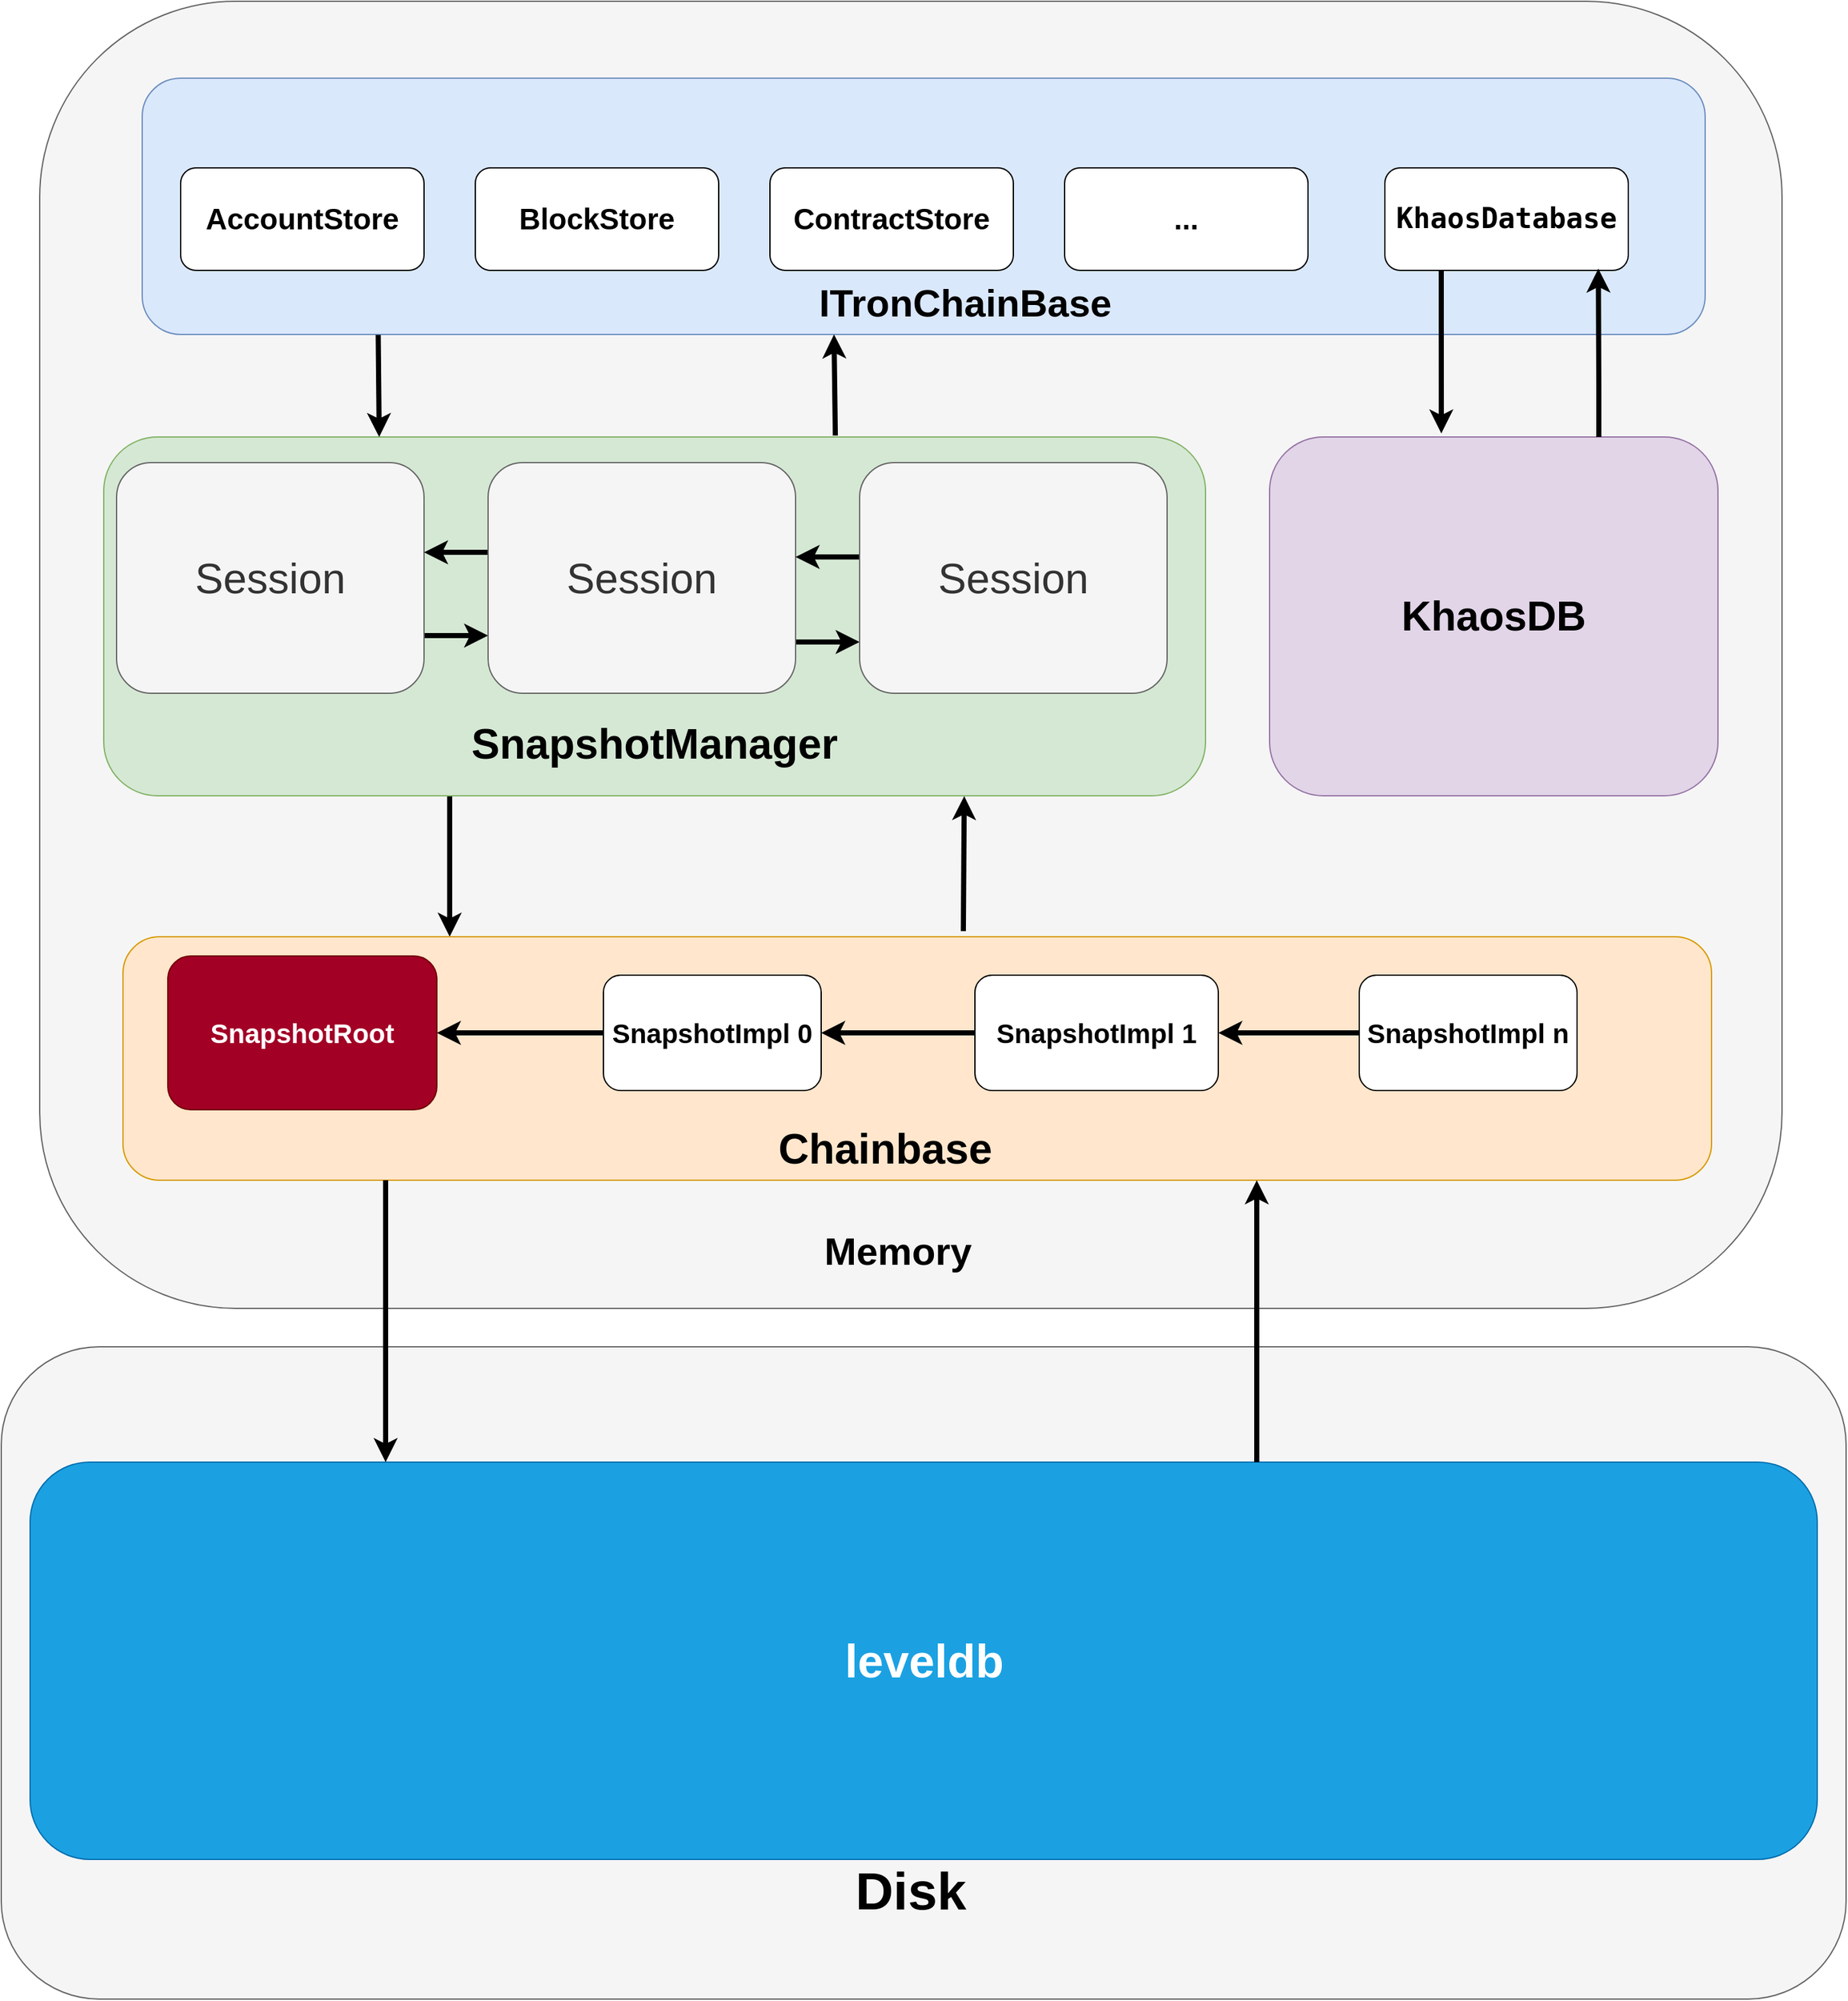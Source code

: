 <mxfile version="20.2.4" type="github">
  <diagram id="pWBxaIBoDNs736sIazqd" name="第 1 页">
    <mxGraphModel dx="2088" dy="672" grid="1" gridSize="10" guides="1" tooltips="1" connect="1" arrows="1" fold="1" page="1" pageScale="1" pageWidth="827" pageHeight="1169" math="0" shadow="0">
      <root>
        <mxCell id="0" />
        <mxCell id="1" parent="0" />
        <mxCell id="UKfnxawZgVlUQVp_VntX-61" value="" style="rounded=1;whiteSpace=wrap;html=1;fontSize=21;fillColor=#f5f5f5;fontColor=#333333;strokeColor=#666666;" vertex="1" parent="1">
          <mxGeometry x="-70" y="1150" width="1440" height="509" as="geometry" />
        </mxCell>
        <mxCell id="UKfnxawZgVlUQVp_VntX-5" value="" style="rounded=1;whiteSpace=wrap;html=1;fontSize=19;fillColor=#f5f5f5;fontColor=#333333;strokeColor=#666666;" vertex="1" parent="1">
          <mxGeometry x="-40" y="100" width="1360" height="1020" as="geometry" />
        </mxCell>
        <mxCell id="UKfnxawZgVlUQVp_VntX-2" value="&lt;font style=&quot;font-size: 36px;&quot;&gt;leveldb&lt;/font&gt;" style="rounded=1;whiteSpace=wrap;html=1;fontStyle=1;fontSize=19;fillColor=#1ba1e2;strokeColor=#006EAF;fontColor=#ffffff;" vertex="1" parent="1">
          <mxGeometry x="-47.5" y="1240" width="1395" height="310" as="geometry" />
        </mxCell>
        <mxCell id="UKfnxawZgVlUQVp_VntX-3" value="&lt;b&gt;&lt;font style=&quot;font-size: 32px;&quot;&gt;KhaosDB&lt;/font&gt;&lt;/b&gt;" style="rounded=1;whiteSpace=wrap;html=1;fontSize=19;fillColor=#e1d5e7;strokeColor=#9673a6;" vertex="1" parent="1">
          <mxGeometry x="920" y="440" width="350" height="280" as="geometry" />
        </mxCell>
        <mxCell id="UKfnxawZgVlUQVp_VntX-21" style="edgeStyle=orthogonalEdgeStyle;rounded=0;orthogonalLoop=1;jettySize=auto;html=1;fontSize=19;strokeWidth=4;" edge="1" parent="1" source="UKfnxawZgVlUQVp_VntX-4" target="UKfnxawZgVlUQVp_VntX-9">
          <mxGeometry relative="1" as="geometry">
            <Array as="points">
              <mxPoint x="280" y="730" />
              <mxPoint x="280" y="730" />
            </Array>
          </mxGeometry>
        </mxCell>
        <mxCell id="UKfnxawZgVlUQVp_VntX-9" value="" style="rounded=1;whiteSpace=wrap;html=1;fontSize=19;fillColor=#ffe6cc;strokeColor=#d79b00;" vertex="1" parent="1">
          <mxGeometry x="25" y="830" width="1240" height="190" as="geometry" />
        </mxCell>
        <mxCell id="UKfnxawZgVlUQVp_VntX-54" style="edgeStyle=orthogonalEdgeStyle;rounded=0;orthogonalLoop=1;jettySize=auto;html=1;fontSize=33;strokeWidth=4;" edge="1" parent="1" source="UKfnxawZgVlUQVp_VntX-2" target="UKfnxawZgVlUQVp_VntX-9">
          <mxGeometry relative="1" as="geometry">
            <Array as="points">
              <mxPoint x="910" y="1070" />
              <mxPoint x="910" y="1070" />
            </Array>
          </mxGeometry>
        </mxCell>
        <mxCell id="UKfnxawZgVlUQVp_VntX-4" value="&lt;font size=&quot;1&quot; style=&quot;&quot;&gt;&lt;b style=&quot;font-size: 33px;&quot;&gt;&lt;br&gt;&lt;br&gt;&lt;br&gt;&lt;br&gt;&lt;br&gt;SnapshotManager&lt;/b&gt;&lt;/font&gt;" style="rounded=1;whiteSpace=wrap;html=1;fontSize=19;fillColor=#d5e8d4;strokeColor=#82b366;" vertex="1" parent="1">
          <mxGeometry x="10" y="440" width="860" height="280" as="geometry" />
        </mxCell>
        <mxCell id="UKfnxawZgVlUQVp_VntX-14" value="" style="edgeStyle=orthogonalEdgeStyle;rounded=0;orthogonalLoop=1;jettySize=auto;html=1;fontSize=19;strokeWidth=4;" edge="1" parent="1" source="UKfnxawZgVlUQVp_VntX-10" target="UKfnxawZgVlUQVp_VntX-13">
          <mxGeometry relative="1" as="geometry" />
        </mxCell>
        <mxCell id="UKfnxawZgVlUQVp_VntX-10" value="SnapshotImpl n" style="rounded=1;whiteSpace=wrap;html=1;fontSize=21;fontStyle=1" vertex="1" parent="1">
          <mxGeometry x="990" y="860" width="170" height="90" as="geometry" />
        </mxCell>
        <mxCell id="UKfnxawZgVlUQVp_VntX-16" value="" style="edgeStyle=orthogonalEdgeStyle;rounded=0;orthogonalLoop=1;jettySize=auto;html=1;fontSize=19;strokeWidth=4;" edge="1" parent="1" source="UKfnxawZgVlUQVp_VntX-13" target="UKfnxawZgVlUQVp_VntX-15">
          <mxGeometry relative="1" as="geometry" />
        </mxCell>
        <mxCell id="UKfnxawZgVlUQVp_VntX-13" value="SnapshotImpl 1" style="rounded=1;whiteSpace=wrap;html=1;fontSize=21;fontStyle=1" vertex="1" parent="1">
          <mxGeometry x="690" y="860" width="190" height="90" as="geometry" />
        </mxCell>
        <mxCell id="UKfnxawZgVlUQVp_VntX-18" value="" style="edgeStyle=orthogonalEdgeStyle;rounded=0;orthogonalLoop=1;jettySize=auto;html=1;fontSize=19;strokeWidth=4;" edge="1" parent="1" source="UKfnxawZgVlUQVp_VntX-15" target="UKfnxawZgVlUQVp_VntX-17">
          <mxGeometry relative="1" as="geometry" />
        </mxCell>
        <mxCell id="UKfnxawZgVlUQVp_VntX-15" value="SnapshotImpl 0" style="rounded=1;whiteSpace=wrap;html=1;fontSize=21;fontStyle=1" vertex="1" parent="1">
          <mxGeometry x="400" y="860" width="170" height="90" as="geometry" />
        </mxCell>
        <mxCell id="UKfnxawZgVlUQVp_VntX-25" value="" style="rounded=1;whiteSpace=wrap;html=1;fontSize=30;fillColor=#dae8fc;strokeColor=#6c8ebf;" vertex="1" parent="1">
          <mxGeometry x="40" y="160" width="1220" height="200" as="geometry" />
        </mxCell>
        <mxCell id="UKfnxawZgVlUQVp_VntX-53" style="edgeStyle=orthogonalEdgeStyle;rounded=0;orthogonalLoop=1;jettySize=auto;html=1;fontSize=33;strokeWidth=4;" edge="1" parent="1" source="UKfnxawZgVlUQVp_VntX-9">
          <mxGeometry relative="1" as="geometry">
            <mxPoint x="230" y="1240" as="targetPoint" />
            <Array as="points">
              <mxPoint x="230" y="1060" />
              <mxPoint x="230" y="1060" />
            </Array>
          </mxGeometry>
        </mxCell>
        <mxCell id="UKfnxawZgVlUQVp_VntX-17" value="SnapshotRoot" style="rounded=1;whiteSpace=wrap;html=1;fontSize=21;fontStyle=1;fillColor=#a20025;strokeColor=#6F0000;fontColor=#ffffff;" vertex="1" parent="1">
          <mxGeometry x="60" y="845" width="210" height="120" as="geometry" />
        </mxCell>
        <mxCell id="UKfnxawZgVlUQVp_VntX-23" value="&lt;b&gt;Memory&lt;/b&gt;" style="text;html=1;strokeColor=none;fillColor=none;align=center;verticalAlign=middle;whiteSpace=wrap;rounded=0;fontSize=30;" vertex="1" parent="1">
          <mxGeometry x="600" y="1060" width="60" height="30" as="geometry" />
        </mxCell>
        <mxCell id="UKfnxawZgVlUQVp_VntX-22" value="AccountStore" style="rounded=1;whiteSpace=wrap;html=1;fontSize=23;fontStyle=1" vertex="1" parent="1">
          <mxGeometry x="70" y="230" width="190" height="80" as="geometry" />
        </mxCell>
        <mxCell id="UKfnxawZgVlUQVp_VntX-26" value="&lt;b&gt;ITronChainBase&lt;/b&gt;" style="text;html=1;strokeColor=none;fillColor=none;align=center;verticalAlign=middle;whiteSpace=wrap;rounded=0;fontSize=30;" vertex="1" parent="1">
          <mxGeometry x="630" y="320" width="105" height="30" as="geometry" />
        </mxCell>
        <mxCell id="UKfnxawZgVlUQVp_VntX-27" value="BlockStore" style="rounded=1;whiteSpace=wrap;html=1;fontSize=23;fontStyle=1" vertex="1" parent="1">
          <mxGeometry x="300" y="230" width="190" height="80" as="geometry" />
        </mxCell>
        <mxCell id="UKfnxawZgVlUQVp_VntX-28" value="ContractStore" style="rounded=1;whiteSpace=wrap;html=1;fontSize=23;fontStyle=1" vertex="1" parent="1">
          <mxGeometry x="530" y="230" width="190" height="80" as="geometry" />
        </mxCell>
        <mxCell id="UKfnxawZgVlUQVp_VntX-33" value="" style="endArrow=classic;html=1;rounded=0;fontSize=26;entryX=0.25;entryY=0;entryDx=0;entryDy=0;exitX=0.151;exitY=1.002;exitDx=0;exitDy=0;exitPerimeter=0;strokeWidth=4;" edge="1" parent="1" source="UKfnxawZgVlUQVp_VntX-25" target="UKfnxawZgVlUQVp_VntX-4">
          <mxGeometry width="50" height="50" relative="1" as="geometry">
            <mxPoint x="250" y="400" as="sourcePoint" />
            <mxPoint x="300" y="350" as="targetPoint" />
          </mxGeometry>
        </mxCell>
        <mxCell id="UKfnxawZgVlUQVp_VntX-35" value="" style="endArrow=classic;html=1;rounded=0;fontSize=26;exitX=0.664;exitY=-0.004;exitDx=0;exitDy=0;exitPerimeter=0;strokeWidth=4;" edge="1" parent="1" source="UKfnxawZgVlUQVp_VntX-4">
          <mxGeometry width="50" height="50" relative="1" as="geometry">
            <mxPoint x="530" y="410" as="sourcePoint" />
            <mxPoint x="580" y="360" as="targetPoint" />
          </mxGeometry>
        </mxCell>
        <mxCell id="UKfnxawZgVlUQVp_VntX-36" value="" style="endArrow=classic;html=1;rounded=0;fontSize=26;strokeWidth=4;exitX=0.529;exitY=-0.023;exitDx=0;exitDy=0;exitPerimeter=0;entryX=0.781;entryY=1.001;entryDx=0;entryDy=0;entryPerimeter=0;" edge="1" parent="1" source="UKfnxawZgVlUQVp_VntX-9" target="UKfnxawZgVlUQVp_VntX-4">
          <mxGeometry width="50" height="50" relative="1" as="geometry">
            <mxPoint x="680" y="740" as="sourcePoint" />
            <mxPoint x="680" y="730" as="targetPoint" />
          </mxGeometry>
        </mxCell>
        <mxCell id="UKfnxawZgVlUQVp_VntX-42" style="edgeStyle=orthogonalEdgeStyle;rounded=0;orthogonalLoop=1;jettySize=auto;html=1;exitX=1;exitY=0.75;exitDx=0;exitDy=0;entryX=0;entryY=0.75;entryDx=0;entryDy=0;fontSize=33;strokeWidth=4;" edge="1" parent="1" source="UKfnxawZgVlUQVp_VntX-37" target="UKfnxawZgVlUQVp_VntX-38">
          <mxGeometry relative="1" as="geometry" />
        </mxCell>
        <mxCell id="UKfnxawZgVlUQVp_VntX-37" value="Session" style="rounded=1;whiteSpace=wrap;html=1;fontSize=33;fillColor=#f5f5f5;fontColor=#333333;strokeColor=#666666;" vertex="1" parent="1">
          <mxGeometry x="20" y="460" width="240" height="180" as="geometry" />
        </mxCell>
        <mxCell id="UKfnxawZgVlUQVp_VntX-40" style="edgeStyle=orthogonalEdgeStyle;rounded=0;orthogonalLoop=1;jettySize=auto;html=1;fontSize=33;strokeWidth=4;" edge="1" parent="1" source="UKfnxawZgVlUQVp_VntX-38" target="UKfnxawZgVlUQVp_VntX-39">
          <mxGeometry relative="1" as="geometry">
            <Array as="points">
              <mxPoint x="560" y="600" />
              <mxPoint x="560" y="600" />
            </Array>
          </mxGeometry>
        </mxCell>
        <mxCell id="UKfnxawZgVlUQVp_VntX-41" value="" style="edgeStyle=orthogonalEdgeStyle;rounded=0;orthogonalLoop=1;jettySize=auto;html=1;fontSize=33;strokeWidth=4;" edge="1" parent="1" source="UKfnxawZgVlUQVp_VntX-38" target="UKfnxawZgVlUQVp_VntX-37">
          <mxGeometry relative="1" as="geometry">
            <Array as="points">
              <mxPoint x="290" y="530" />
              <mxPoint x="290" y="530" />
            </Array>
          </mxGeometry>
        </mxCell>
        <mxCell id="UKfnxawZgVlUQVp_VntX-38" value="Session" style="rounded=1;whiteSpace=wrap;html=1;fontSize=33;fillColor=#f5f5f5;fontColor=#333333;strokeColor=#666666;" vertex="1" parent="1">
          <mxGeometry x="310" y="460" width="240" height="180" as="geometry" />
        </mxCell>
        <mxCell id="UKfnxawZgVlUQVp_VntX-43" style="edgeStyle=orthogonalEdgeStyle;rounded=0;orthogonalLoop=1;jettySize=auto;html=1;exitX=0.003;exitY=0.409;exitDx=0;exitDy=0;entryX=1;entryY=0.409;entryDx=0;entryDy=0;fontSize=33;strokeWidth=4;entryPerimeter=0;exitPerimeter=0;" edge="1" parent="1" source="UKfnxawZgVlUQVp_VntX-39" target="UKfnxawZgVlUQVp_VntX-38">
          <mxGeometry relative="1" as="geometry" />
        </mxCell>
        <mxCell id="UKfnxawZgVlUQVp_VntX-39" value="Session" style="rounded=1;whiteSpace=wrap;html=1;fontSize=33;fillColor=#f5f5f5;fontColor=#333333;strokeColor=#666666;" vertex="1" parent="1">
          <mxGeometry x="600" y="460" width="240" height="180" as="geometry" />
        </mxCell>
        <mxCell id="UKfnxawZgVlUQVp_VntX-44" value="&lt;b&gt;Chainbase&lt;/b&gt;" style="text;html=1;strokeColor=none;fillColor=none;align=center;verticalAlign=middle;whiteSpace=wrap;rounded=0;fontSize=33;" vertex="1" parent="1">
          <mxGeometry x="590" y="980" width="60" height="30" as="geometry" />
        </mxCell>
        <mxCell id="UKfnxawZgVlUQVp_VntX-55" value="&lt;pre style=&quot;background-color: rgb(255, 255, 255); color: rgb(8, 8, 8); font-family: Menlo, monospace;&quot;&gt;&lt;span style=&quot;color: rgb(0, 0, 0);&quot;&gt;&lt;font style=&quot;font-size: 22px;&quot;&gt;KhaosDatabase&lt;/font&gt;&lt;/span&gt;&lt;/pre&gt;" style="rounded=1;whiteSpace=wrap;html=1;fontSize=19;fontStyle=1" vertex="1" parent="1">
          <mxGeometry x="1010" y="230" width="190" height="80" as="geometry" />
        </mxCell>
        <mxCell id="UKfnxawZgVlUQVp_VntX-56" style="edgeStyle=orthogonalEdgeStyle;rounded=0;orthogonalLoop=1;jettySize=auto;html=1;entryX=0.383;entryY=-0.01;entryDx=0;entryDy=0;entryPerimeter=0;fontSize=33;strokeWidth=4;" edge="1" parent="1" source="UKfnxawZgVlUQVp_VntX-55" target="UKfnxawZgVlUQVp_VntX-3">
          <mxGeometry relative="1" as="geometry">
            <Array as="points">
              <mxPoint x="1054" y="330" />
              <mxPoint x="1054" y="330" />
            </Array>
          </mxGeometry>
        </mxCell>
        <mxCell id="UKfnxawZgVlUQVp_VntX-57" style="edgeStyle=orthogonalEdgeStyle;rounded=0;orthogonalLoop=1;jettySize=auto;html=1;fontSize=33;strokeWidth=4;entryX=0.877;entryY=0.983;entryDx=0;entryDy=0;entryPerimeter=0;" edge="1" parent="1" source="UKfnxawZgVlUQVp_VntX-3" target="UKfnxawZgVlUQVp_VntX-55">
          <mxGeometry relative="1" as="geometry">
            <Array as="points">
              <mxPoint x="1177" y="400" />
              <mxPoint x="1177" y="400" />
            </Array>
          </mxGeometry>
        </mxCell>
        <mxCell id="UKfnxawZgVlUQVp_VntX-60" value="..." style="rounded=1;whiteSpace=wrap;html=1;fontSize=23;fontStyle=1" vertex="1" parent="1">
          <mxGeometry x="760" y="230" width="190" height="80" as="geometry" />
        </mxCell>
        <mxCell id="UKfnxawZgVlUQVp_VntX-63" value="&lt;b style=&quot;font-size: 41px;&quot;&gt;Disk&lt;br style=&quot;font-size: 41px;&quot;&gt;&lt;/b&gt;" style="text;html=1;strokeColor=none;fillColor=none;align=center;verticalAlign=middle;whiteSpace=wrap;rounded=0;fontSize=41;" vertex="1" parent="1">
          <mxGeometry x="610" y="1560" width="60" height="30" as="geometry" />
        </mxCell>
      </root>
    </mxGraphModel>
  </diagram>
</mxfile>
